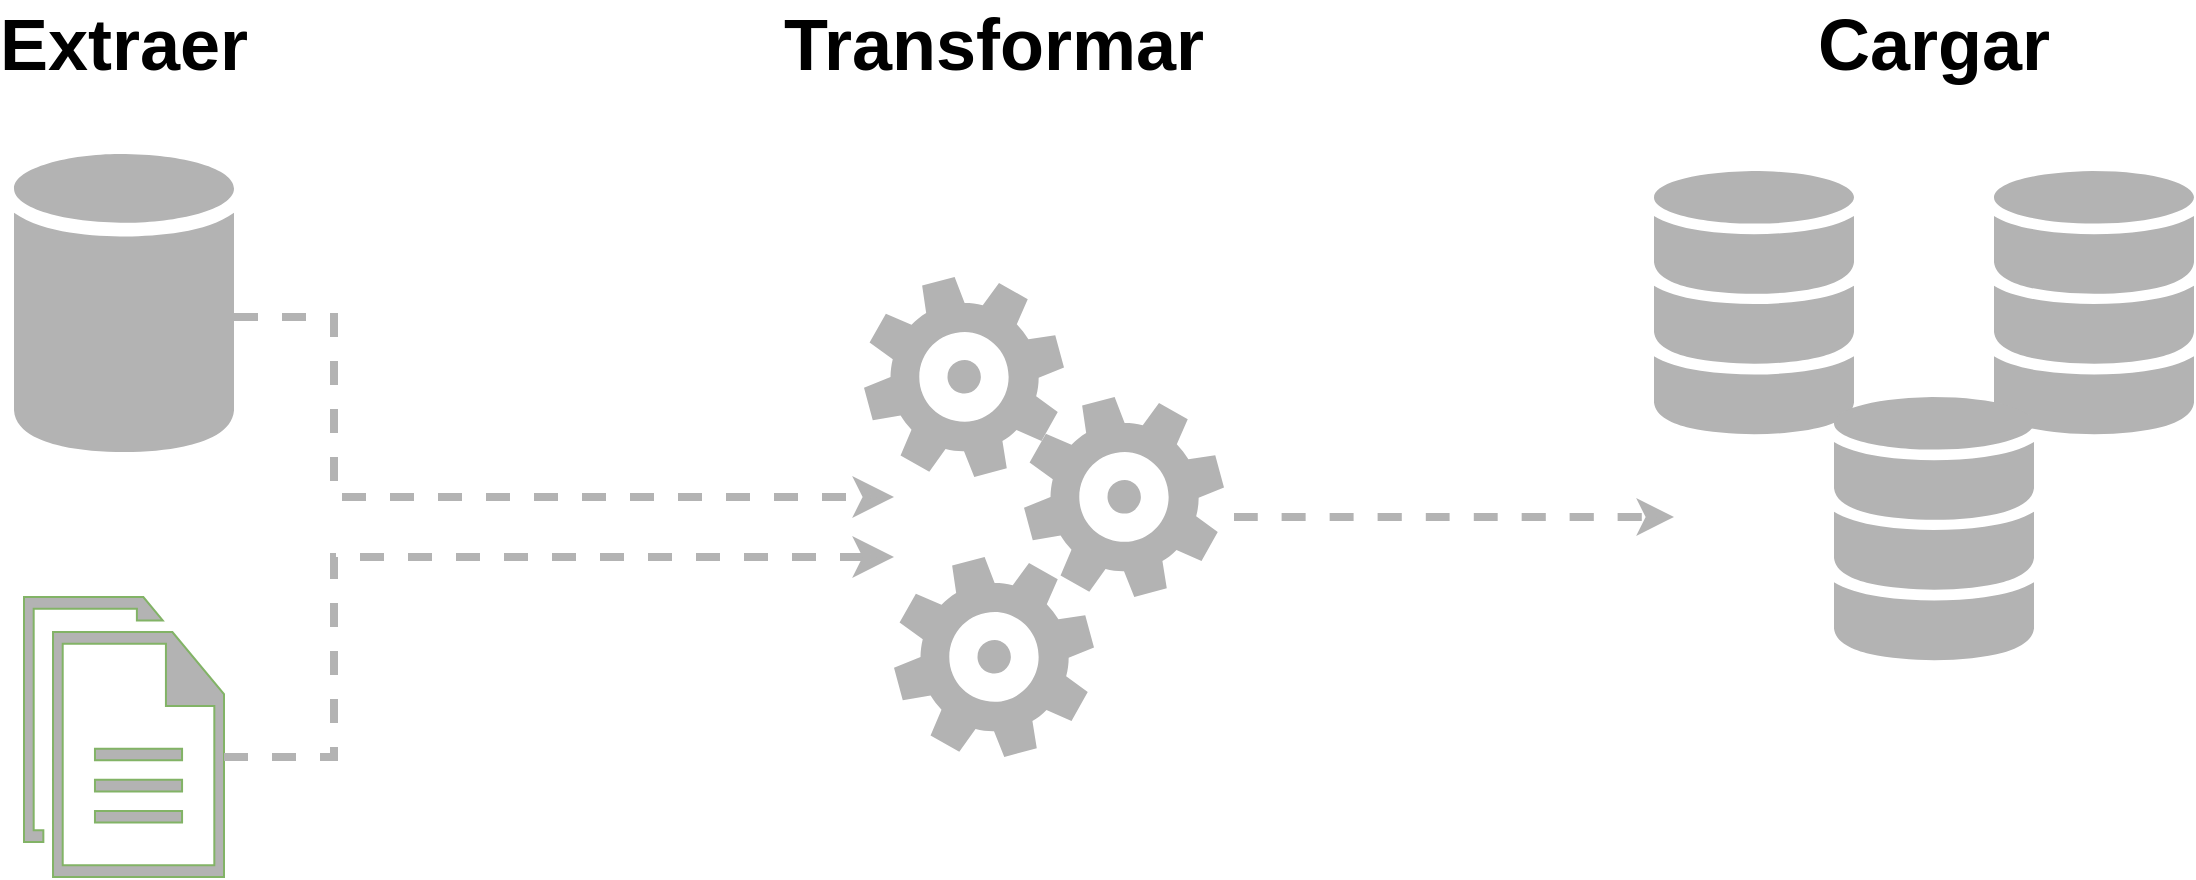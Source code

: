 <mxfile version="21.3.7" type="github">
  <diagram name="Página-1" id="yvLvDf24EaW4wZE1OYda">
    <mxGraphModel dx="1501" dy="665" grid="1" gridSize="10" guides="1" tooltips="1" connect="1" arrows="1" fold="1" page="1" pageScale="1" pageWidth="1169" pageHeight="827" math="0" shadow="0">
      <root>
        <mxCell id="0" />
        <mxCell id="1" parent="0" />
        <mxCell id="Q5nrcRRY3eIsdbZiFNLe-12" value="" style="sketch=0;shadow=0;dashed=0;html=1;strokeColor=none;labelPosition=center;verticalLabelPosition=bottom;verticalAlign=top;outlineConnect=0;align=center;shape=mxgraph.office.databases.database_mini_3;fillColor=#b3b3b3;" vertex="1" parent="1">
          <mxGeometry x="1030" y="198.5" width="100" height="133" as="geometry" />
        </mxCell>
        <mxCell id="Q5nrcRRY3eIsdbZiFNLe-3" value="" style="sketch=0;pointerEvents=1;shadow=0;dashed=0;html=1;strokeColor=#82b366;fillColor=#b3b3b3;labelPosition=center;verticalLabelPosition=bottom;verticalAlign=top;outlineConnect=0;align=center;shape=mxgraph.office.concepts.documents;" vertex="1" parent="1">
          <mxGeometry x="45" y="411.5" width="100" height="140" as="geometry" />
        </mxCell>
        <mxCell id="Q5nrcRRY3eIsdbZiFNLe-4" value="" style="sketch=0;pointerEvents=1;shadow=0;dashed=0;html=1;strokeColor=none;fillColor=#b3b3b3;labelPosition=center;verticalLabelPosition=bottom;verticalAlign=top;outlineConnect=0;align=center;shape=mxgraph.office.concepts.settings_office_365;" vertex="1" parent="1">
          <mxGeometry x="465" y="251.5" width="100" height="100" as="geometry" />
        </mxCell>
        <mxCell id="Q5nrcRRY3eIsdbZiFNLe-5" value="" style="sketch=0;pointerEvents=1;shadow=0;dashed=0;html=1;strokeColor=none;fillColor=#b3b3b3;labelPosition=center;verticalLabelPosition=bottom;verticalAlign=top;outlineConnect=0;align=center;shape=mxgraph.office.concepts.settings_office_365;" vertex="1" parent="1">
          <mxGeometry x="545" y="311.5" width="100" height="100" as="geometry" />
        </mxCell>
        <mxCell id="Q5nrcRRY3eIsdbZiFNLe-6" value="" style="sketch=0;pointerEvents=1;shadow=0;dashed=0;html=1;strokeColor=none;fillColor=#b3b3b3;labelPosition=center;verticalLabelPosition=bottom;verticalAlign=top;outlineConnect=0;align=center;shape=mxgraph.office.concepts.settings_office_365;" vertex="1" parent="1">
          <mxGeometry x="480" y="391.5" width="100" height="100" as="geometry" />
        </mxCell>
        <mxCell id="Q5nrcRRY3eIsdbZiFNLe-10" value="" style="sketch=0;shadow=0;dashed=0;html=1;strokeColor=none;labelPosition=center;verticalLabelPosition=bottom;verticalAlign=top;outlineConnect=0;align=center;shape=mxgraph.office.databases.database_mini_3;fillColor=#b3b3b3;" vertex="1" parent="1">
          <mxGeometry x="860" y="198.5" width="100" height="133" as="geometry" />
        </mxCell>
        <mxCell id="Q5nrcRRY3eIsdbZiFNLe-8" value="" style="sketch=0;shadow=0;dashed=0;html=1;strokeColor=none;labelPosition=center;verticalLabelPosition=bottom;verticalAlign=top;outlineConnect=0;align=center;shape=mxgraph.office.databases.database;fillColor=#B3B3B3;" vertex="1" parent="1">
          <mxGeometry x="40" y="190" width="110" height="150" as="geometry" />
        </mxCell>
        <mxCell id="Q5nrcRRY3eIsdbZiFNLe-11" value="" style="sketch=0;shadow=0;dashed=0;html=1;strokeColor=none;labelPosition=center;verticalLabelPosition=bottom;verticalAlign=top;outlineConnect=0;align=center;shape=mxgraph.office.databases.database_mini_3;fillColor=#b3b3b3;" vertex="1" parent="1">
          <mxGeometry x="950" y="311.5" width="100" height="133" as="geometry" />
        </mxCell>
        <mxCell id="Q5nrcRRY3eIsdbZiFNLe-20" value="" style="edgeStyle=elbowEdgeStyle;endArrow=classic;html=1;rounded=0;endSize=8;startSize=8;dashed=1;labelBackgroundColor=default;strokeColor=#b3b3b3;strokeWidth=4;fontFamily=Helvetica;fontSize=11;fontColor=default;shape=connector;movable=1;resizable=1;rotatable=1;deletable=1;editable=1;locked=0;connectable=1;" edge="1" parent="1" source="Q5nrcRRY3eIsdbZiFNLe-8">
          <mxGeometry width="50" height="50" relative="1" as="geometry">
            <mxPoint x="270" y="441.5" as="sourcePoint" />
            <mxPoint x="480" y="361.5" as="targetPoint" />
            <Array as="points">
              <mxPoint x="200" y="271.5" />
              <mxPoint x="220" y="331.5" />
            </Array>
          </mxGeometry>
        </mxCell>
        <mxCell id="Q5nrcRRY3eIsdbZiFNLe-22" value="" style="edgeStyle=elbowEdgeStyle;endArrow=classic;html=1;rounded=0;endSize=8;startSize=8;dashed=1;labelBackgroundColor=default;strokeColor=#b3b3b3;strokeWidth=4;fontFamily=Helvetica;fontSize=11;fontColor=default;shape=connector;movable=1;resizable=1;rotatable=1;deletable=1;editable=1;locked=0;connectable=1;" edge="1" parent="1" source="Q5nrcRRY3eIsdbZiFNLe-3">
          <mxGeometry width="50" height="50" relative="1" as="geometry">
            <mxPoint x="150" y="295.5" as="sourcePoint" />
            <mxPoint x="480" y="391.5" as="targetPoint" />
            <Array as="points">
              <mxPoint x="200" y="491.5" />
              <mxPoint x="250" y="431.5" />
            </Array>
          </mxGeometry>
        </mxCell>
        <mxCell id="Q5nrcRRY3eIsdbZiFNLe-24" value="" style="endArrow=classic;html=1;rounded=0;dashed=1;labelBackgroundColor=default;strokeColor=#b3b3b3;strokeWidth=4;fontFamily=Helvetica;fontSize=11;fontColor=default;shape=connector;curved=1;" edge="1" parent="1">
          <mxGeometry width="50" height="50" relative="1" as="geometry">
            <mxPoint x="650" y="371.5" as="sourcePoint" />
            <mxPoint x="870" y="371.5" as="targetPoint" />
          </mxGeometry>
        </mxCell>
        <mxCell id="Q5nrcRRY3eIsdbZiFNLe-26" value="&lt;font style=&quot;font-size: 36px;&quot;&gt;&lt;b style=&quot;&quot;&gt;Extraer&lt;/b&gt;&lt;/font&gt;" style="text;html=1;strokeColor=none;fillColor=none;align=center;verticalAlign=middle;whiteSpace=wrap;rounded=0;fontSize=11;fontFamily=Helvetica;fontColor=default;" vertex="1" parent="1">
          <mxGeometry x="65" y="120" width="60" height="30" as="geometry" />
        </mxCell>
        <mxCell id="Q5nrcRRY3eIsdbZiFNLe-27" value="&lt;font style=&quot;font-size: 36px;&quot;&gt;&lt;b style=&quot;&quot;&gt;Transformar&lt;/b&gt;&lt;/font&gt;" style="text;html=1;strokeColor=none;fillColor=none;align=center;verticalAlign=middle;whiteSpace=wrap;rounded=0;fontSize=11;fontFamily=Helvetica;fontColor=default;" vertex="1" parent="1">
          <mxGeometry x="500" y="120" width="60" height="30" as="geometry" />
        </mxCell>
        <mxCell id="Q5nrcRRY3eIsdbZiFNLe-28" value="&lt;font style=&quot;font-size: 36px;&quot;&gt;&lt;b style=&quot;&quot;&gt;Cargar&lt;/b&gt;&lt;/font&gt;" style="text;html=1;strokeColor=none;fillColor=none;align=center;verticalAlign=middle;whiteSpace=wrap;rounded=0;fontSize=11;fontFamily=Helvetica;fontColor=default;" vertex="1" parent="1">
          <mxGeometry x="970" y="120" width="60" height="30" as="geometry" />
        </mxCell>
      </root>
    </mxGraphModel>
  </diagram>
</mxfile>
